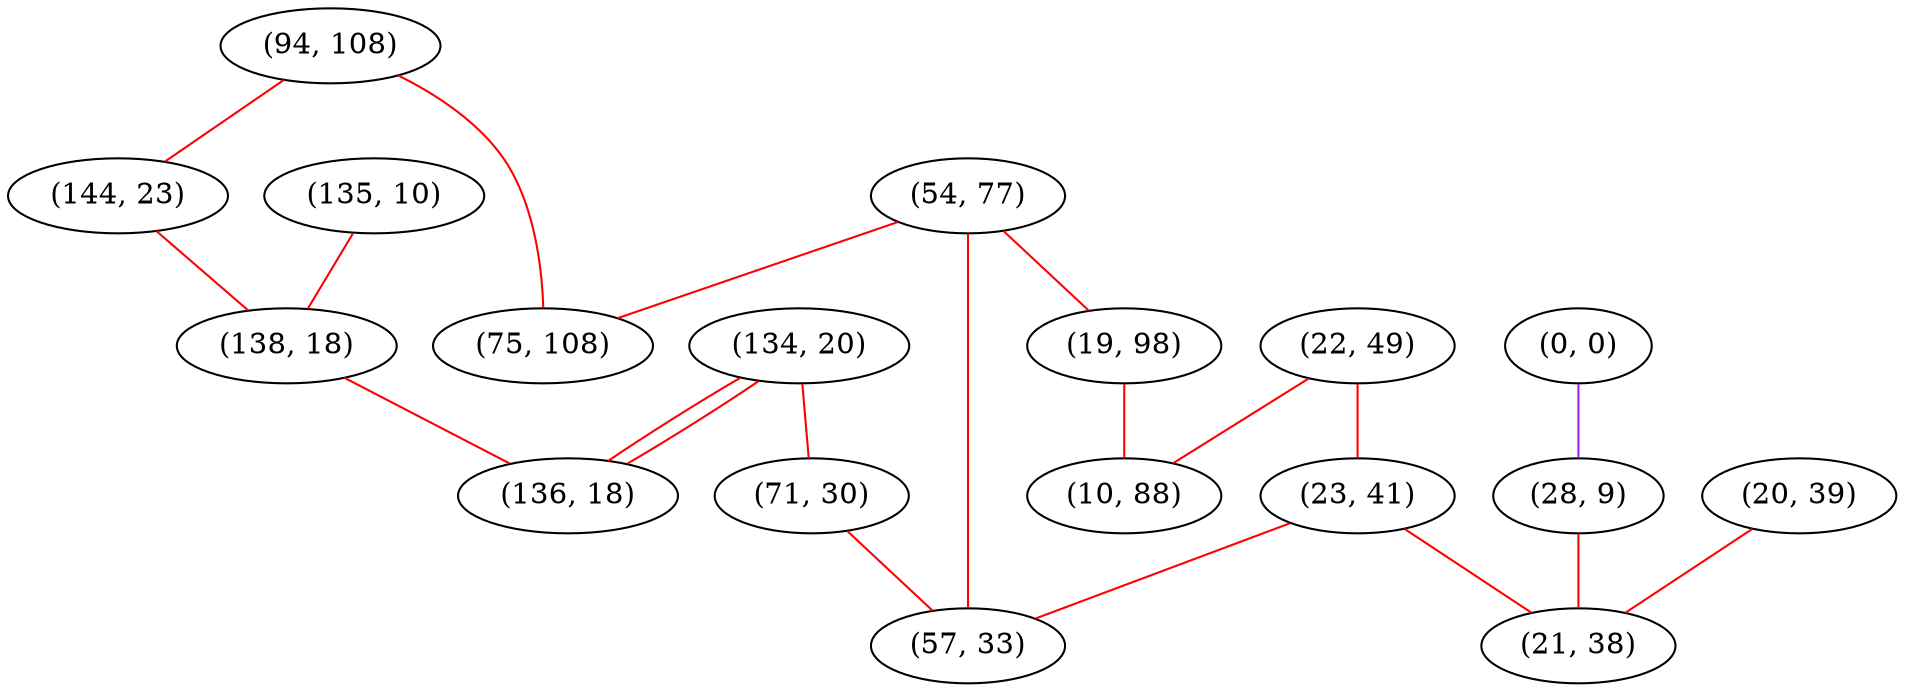graph "" {
"(94, 108)";
"(0, 0)";
"(54, 77)";
"(134, 20)";
"(22, 49)";
"(28, 9)";
"(19, 98)";
"(144, 23)";
"(23, 41)";
"(10, 88)";
"(20, 39)";
"(71, 30)";
"(57, 33)";
"(135, 10)";
"(21, 38)";
"(138, 18)";
"(75, 108)";
"(136, 18)";
"(94, 108)" -- "(75, 108)"  [color=red, key=0, weight=1];
"(94, 108)" -- "(144, 23)"  [color=red, key=0, weight=1];
"(0, 0)" -- "(28, 9)"  [color=purple, key=0, weight=4];
"(54, 77)" -- "(19, 98)"  [color=red, key=0, weight=1];
"(54, 77)" -- "(75, 108)"  [color=red, key=0, weight=1];
"(54, 77)" -- "(57, 33)"  [color=red, key=0, weight=1];
"(134, 20)" -- "(71, 30)"  [color=red, key=0, weight=1];
"(134, 20)" -- "(136, 18)"  [color=red, key=0, weight=1];
"(134, 20)" -- "(136, 18)"  [color=red, key=1, weight=1];
"(22, 49)" -- "(10, 88)"  [color=red, key=0, weight=1];
"(22, 49)" -- "(23, 41)"  [color=red, key=0, weight=1];
"(28, 9)" -- "(21, 38)"  [color=red, key=0, weight=1];
"(19, 98)" -- "(10, 88)"  [color=red, key=0, weight=1];
"(144, 23)" -- "(138, 18)"  [color=red, key=0, weight=1];
"(23, 41)" -- "(21, 38)"  [color=red, key=0, weight=1];
"(23, 41)" -- "(57, 33)"  [color=red, key=0, weight=1];
"(20, 39)" -- "(21, 38)"  [color=red, key=0, weight=1];
"(71, 30)" -- "(57, 33)"  [color=red, key=0, weight=1];
"(135, 10)" -- "(138, 18)"  [color=red, key=0, weight=1];
"(138, 18)" -- "(136, 18)"  [color=red, key=0, weight=1];
}
